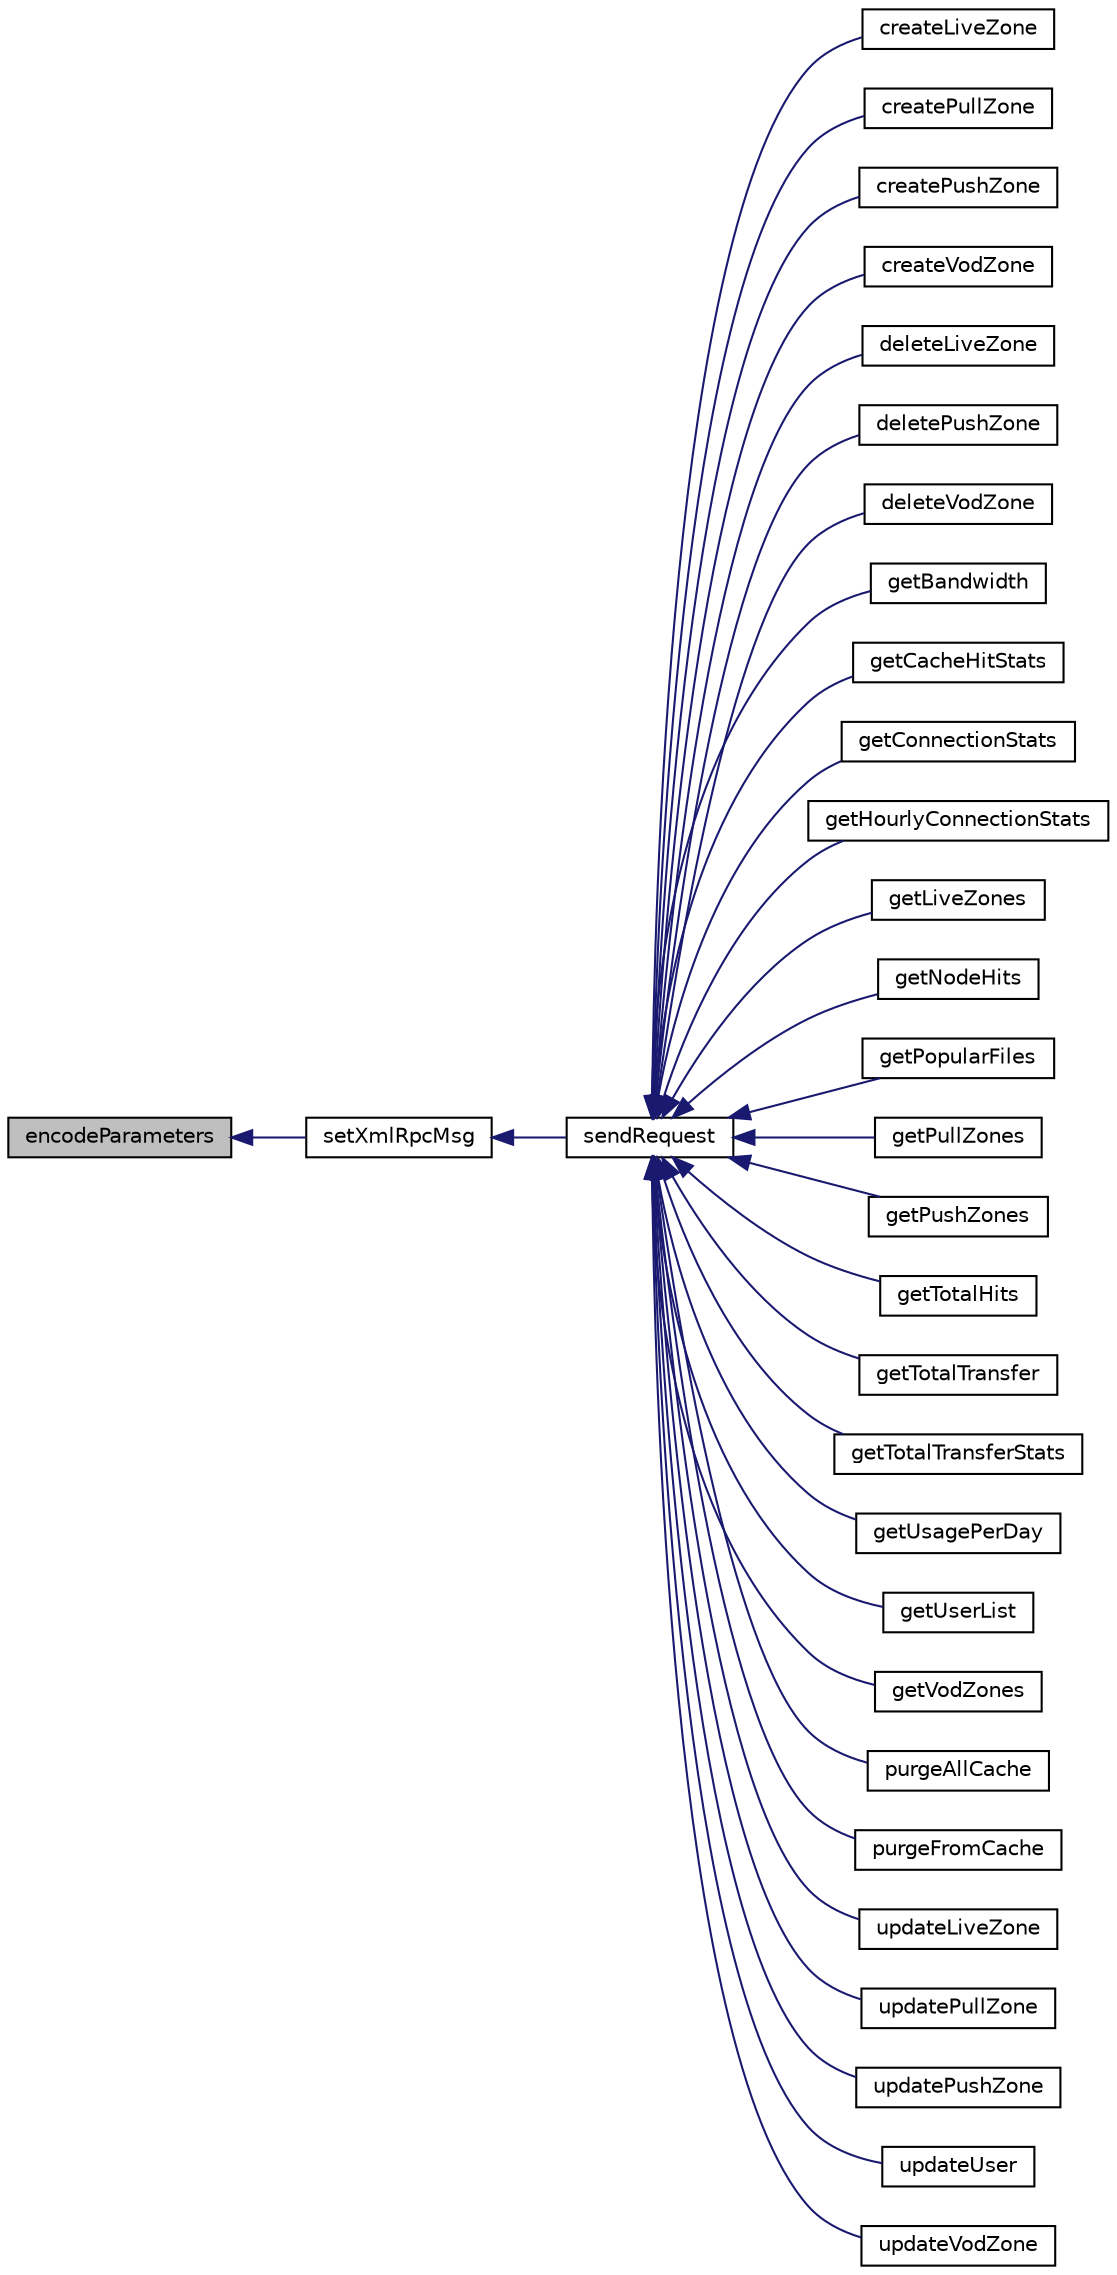 digraph G
{
  edge [fontname="Helvetica",fontsize="10",labelfontname="Helvetica",labelfontsize="10"];
  node [fontname="Helvetica",fontsize="10",shape=record];
  rankdir=LR;
  Node1 [label="encodeParameters",height=0.2,width=0.4,color="black", fillcolor="grey75", style="filled" fontcolor="black"];
  Node1 -> Node2 [dir=back,color="midnightblue",fontsize="10",style="solid",fontname="Helvetica"];
  Node2 [label="setXmlRpcMsg",height=0.2,width=0.4,color="black", fillcolor="white", style="filled",URL="$class_max_c_d_n.html#a8c54c313b1f5bbae025c3c30cf12a1ee"];
  Node2 -> Node3 [dir=back,color="midnightblue",fontsize="10",style="solid",fontname="Helvetica"];
  Node3 [label="sendRequest",height=0.2,width=0.4,color="black", fillcolor="white", style="filled",URL="$class_max_c_d_n.html#aa496f1ad190fdbd8682df3dea24abf1a"];
  Node3 -> Node4 [dir=back,color="midnightblue",fontsize="10",style="solid",fontname="Helvetica"];
  Node4 [label="createLiveZone",height=0.2,width=0.4,color="black", fillcolor="white", style="filled",URL="$class_max_c_d_n.html#a541ec1657aca049f04e53517f95d8bf6"];
  Node3 -> Node5 [dir=back,color="midnightblue",fontsize="10",style="solid",fontname="Helvetica"];
  Node5 [label="createPullZone",height=0.2,width=0.4,color="black", fillcolor="white", style="filled",URL="$class_max_c_d_n.html#a842e2c679ffc3af1d78bc67f35edfc8b"];
  Node3 -> Node6 [dir=back,color="midnightblue",fontsize="10",style="solid",fontname="Helvetica"];
  Node6 [label="createPushZone",height=0.2,width=0.4,color="black", fillcolor="white", style="filled",URL="$class_max_c_d_n.html#a56f74befea49b5aad3ce999b0b700cd0"];
  Node3 -> Node7 [dir=back,color="midnightblue",fontsize="10",style="solid",fontname="Helvetica"];
  Node7 [label="createVodZone",height=0.2,width=0.4,color="black", fillcolor="white", style="filled",URL="$class_max_c_d_n.html#aa692957f148655dfb52b57856752cb1a"];
  Node3 -> Node8 [dir=back,color="midnightblue",fontsize="10",style="solid",fontname="Helvetica"];
  Node8 [label="deleteLiveZone",height=0.2,width=0.4,color="black", fillcolor="white", style="filled",URL="$class_max_c_d_n.html#a4a95c42a3716d9f45be0cbe37db33ff9"];
  Node3 -> Node9 [dir=back,color="midnightblue",fontsize="10",style="solid",fontname="Helvetica"];
  Node9 [label="deletePushZone",height=0.2,width=0.4,color="black", fillcolor="white", style="filled",URL="$class_max_c_d_n.html#a020946e4c4bd99908cf439113569ef2b"];
  Node3 -> Node10 [dir=back,color="midnightblue",fontsize="10",style="solid",fontname="Helvetica"];
  Node10 [label="deleteVodZone",height=0.2,width=0.4,color="black", fillcolor="white", style="filled",URL="$class_max_c_d_n.html#a44ef0c0f3348b3823a827d4f8fd1f69b"];
  Node3 -> Node11 [dir=back,color="midnightblue",fontsize="10",style="solid",fontname="Helvetica"];
  Node11 [label="getBandwidth",height=0.2,width=0.4,color="black", fillcolor="white", style="filled",URL="$class_max_c_d_n.html#aa7c52da790e6d9e3acceb12d93c90de6"];
  Node3 -> Node12 [dir=back,color="midnightblue",fontsize="10",style="solid",fontname="Helvetica"];
  Node12 [label="getCacheHitStats",height=0.2,width=0.4,color="black", fillcolor="white", style="filled",URL="$class_max_c_d_n.html#a2eba6ff5a4ac4d5348b6fc17ad4e90de"];
  Node3 -> Node13 [dir=back,color="midnightblue",fontsize="10",style="solid",fontname="Helvetica"];
  Node13 [label="getConnectionStats",height=0.2,width=0.4,color="black", fillcolor="white", style="filled",URL="$class_max_c_d_n.html#a0ccdaad45884b8d37ec214a9fef96f69"];
  Node3 -> Node14 [dir=back,color="midnightblue",fontsize="10",style="solid",fontname="Helvetica"];
  Node14 [label="getHourlyConnectionStats",height=0.2,width=0.4,color="black", fillcolor="white", style="filled",URL="$class_max_c_d_n.html#a6a37fba9236e945837fdab2615463fd8"];
  Node3 -> Node15 [dir=back,color="midnightblue",fontsize="10",style="solid",fontname="Helvetica"];
  Node15 [label="getLiveZones",height=0.2,width=0.4,color="black", fillcolor="white", style="filled",URL="$class_max_c_d_n.html#a1492bb1d403e0e37bbb6694ceade7431"];
  Node3 -> Node16 [dir=back,color="midnightblue",fontsize="10",style="solid",fontname="Helvetica"];
  Node16 [label="getNodeHits",height=0.2,width=0.4,color="black", fillcolor="white", style="filled",URL="$class_max_c_d_n.html#a5edac3917b1fc456d9919a2b27954032"];
  Node3 -> Node17 [dir=back,color="midnightblue",fontsize="10",style="solid",fontname="Helvetica"];
  Node17 [label="getPopularFiles",height=0.2,width=0.4,color="black", fillcolor="white", style="filled",URL="$class_max_c_d_n.html#ad34a2fa79fb678324ec5d8a98f6f58f4"];
  Node3 -> Node18 [dir=back,color="midnightblue",fontsize="10",style="solid",fontname="Helvetica"];
  Node18 [label="getPullZones",height=0.2,width=0.4,color="black", fillcolor="white", style="filled",URL="$class_max_c_d_n.html#af25dffec4a45683331d76e16ac82f125"];
  Node3 -> Node19 [dir=back,color="midnightblue",fontsize="10",style="solid",fontname="Helvetica"];
  Node19 [label="getPushZones",height=0.2,width=0.4,color="black", fillcolor="white", style="filled",URL="$class_max_c_d_n.html#a16b0ec27cb42588cc908b1fa1fb5dc3b"];
  Node3 -> Node20 [dir=back,color="midnightblue",fontsize="10",style="solid",fontname="Helvetica"];
  Node20 [label="getTotalHits",height=0.2,width=0.4,color="black", fillcolor="white", style="filled",URL="$class_max_c_d_n.html#aa14c507a271bdd2536047035549153e7"];
  Node3 -> Node21 [dir=back,color="midnightblue",fontsize="10",style="solid",fontname="Helvetica"];
  Node21 [label="getTotalTransfer",height=0.2,width=0.4,color="black", fillcolor="white", style="filled",URL="$class_max_c_d_n.html#a4182fd3c7541817bfed426647cdf24b6"];
  Node3 -> Node22 [dir=back,color="midnightblue",fontsize="10",style="solid",fontname="Helvetica"];
  Node22 [label="getTotalTransferStats",height=0.2,width=0.4,color="black", fillcolor="white", style="filled",URL="$class_max_c_d_n.html#a2f721064cd497651f42b949d8cbeae27"];
  Node3 -> Node23 [dir=back,color="midnightblue",fontsize="10",style="solid",fontname="Helvetica"];
  Node23 [label="getUsagePerDay",height=0.2,width=0.4,color="black", fillcolor="white", style="filled",URL="$class_max_c_d_n.html#a0f0f34de0a9b9e8aee763a10620b0310"];
  Node3 -> Node24 [dir=back,color="midnightblue",fontsize="10",style="solid",fontname="Helvetica"];
  Node24 [label="getUserList",height=0.2,width=0.4,color="black", fillcolor="white", style="filled",URL="$class_max_c_d_n.html#aeb20dee182d29e6d339cab9682b4ff04"];
  Node3 -> Node25 [dir=back,color="midnightblue",fontsize="10",style="solid",fontname="Helvetica"];
  Node25 [label="getVodZones",height=0.2,width=0.4,color="black", fillcolor="white", style="filled",URL="$class_max_c_d_n.html#a252e5eb5e92bda7e596ef52038156db8"];
  Node3 -> Node26 [dir=back,color="midnightblue",fontsize="10",style="solid",fontname="Helvetica"];
  Node26 [label="purgeAllCache",height=0.2,width=0.4,color="black", fillcolor="white", style="filled",URL="$class_max_c_d_n.html#a1ffd352aec7f5cbd343401630382316b"];
  Node3 -> Node27 [dir=back,color="midnightblue",fontsize="10",style="solid",fontname="Helvetica"];
  Node27 [label="purgeFromCache",height=0.2,width=0.4,color="black", fillcolor="white", style="filled",URL="$class_max_c_d_n.html#a62a3e75f63fe9295ec761eaee62294fb"];
  Node3 -> Node28 [dir=back,color="midnightblue",fontsize="10",style="solid",fontname="Helvetica"];
  Node28 [label="updateLiveZone",height=0.2,width=0.4,color="black", fillcolor="white", style="filled",URL="$class_max_c_d_n.html#a887cf925e7b0137f584f75c0ea253a64"];
  Node3 -> Node29 [dir=back,color="midnightblue",fontsize="10",style="solid",fontname="Helvetica"];
  Node29 [label="updatePullZone",height=0.2,width=0.4,color="black", fillcolor="white", style="filled",URL="$class_max_c_d_n.html#ad95bc411959f49b988bed017381a6103"];
  Node3 -> Node30 [dir=back,color="midnightblue",fontsize="10",style="solid",fontname="Helvetica"];
  Node30 [label="updatePushZone",height=0.2,width=0.4,color="black", fillcolor="white", style="filled",URL="$class_max_c_d_n.html#a6f76399ae6628212637357d101c3a37f"];
  Node3 -> Node31 [dir=back,color="midnightblue",fontsize="10",style="solid",fontname="Helvetica"];
  Node31 [label="updateUser",height=0.2,width=0.4,color="black", fillcolor="white", style="filled",URL="$class_max_c_d_n.html#a1d86f2ee4963b6bfeb447979f58e8e0e"];
  Node3 -> Node32 [dir=back,color="midnightblue",fontsize="10",style="solid",fontname="Helvetica"];
  Node32 [label="updateVodZone",height=0.2,width=0.4,color="black", fillcolor="white", style="filled",URL="$class_max_c_d_n.html#a9dbe6ee3e3316947a53c7449b5058cdb"];
}
